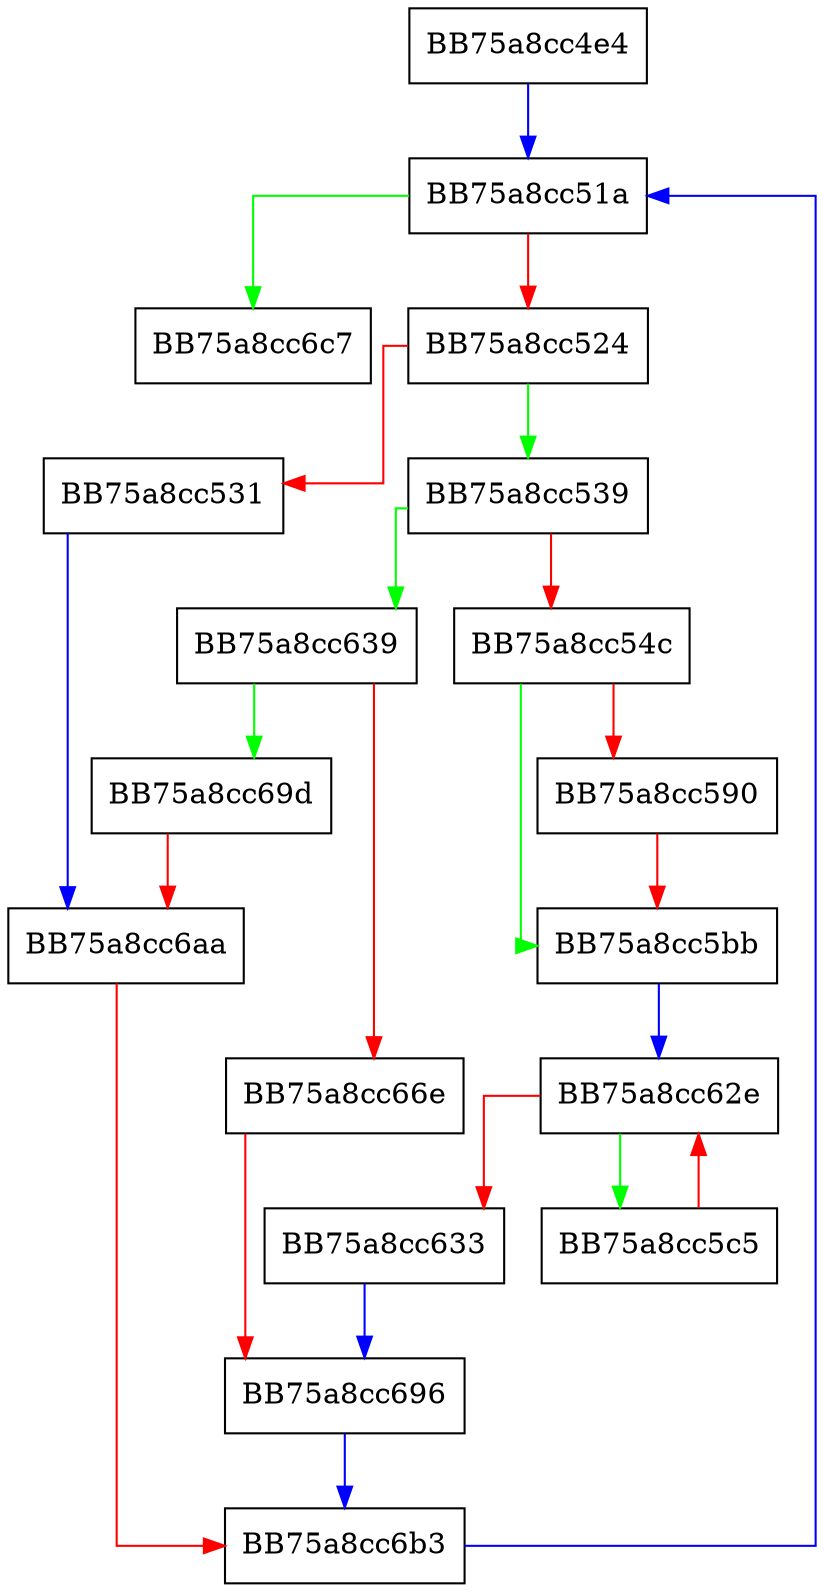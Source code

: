 digraph unflatten_config {
  node [shape="box"];
  graph [splines=ortho];
  BB75a8cc4e4 -> BB75a8cc51a [color="blue"];
  BB75a8cc51a -> BB75a8cc6c7 [color="green"];
  BB75a8cc51a -> BB75a8cc524 [color="red"];
  BB75a8cc524 -> BB75a8cc539 [color="green"];
  BB75a8cc524 -> BB75a8cc531 [color="red"];
  BB75a8cc531 -> BB75a8cc6aa [color="blue"];
  BB75a8cc539 -> BB75a8cc639 [color="green"];
  BB75a8cc539 -> BB75a8cc54c [color="red"];
  BB75a8cc54c -> BB75a8cc5bb [color="green"];
  BB75a8cc54c -> BB75a8cc590 [color="red"];
  BB75a8cc590 -> BB75a8cc5bb [color="red"];
  BB75a8cc5bb -> BB75a8cc62e [color="blue"];
  BB75a8cc5c5 -> BB75a8cc62e [color="red"];
  BB75a8cc62e -> BB75a8cc5c5 [color="green"];
  BB75a8cc62e -> BB75a8cc633 [color="red"];
  BB75a8cc633 -> BB75a8cc696 [color="blue"];
  BB75a8cc639 -> BB75a8cc69d [color="green"];
  BB75a8cc639 -> BB75a8cc66e [color="red"];
  BB75a8cc66e -> BB75a8cc696 [color="red"];
  BB75a8cc696 -> BB75a8cc6b3 [color="blue"];
  BB75a8cc69d -> BB75a8cc6aa [color="red"];
  BB75a8cc6aa -> BB75a8cc6b3 [color="red"];
  BB75a8cc6b3 -> BB75a8cc51a [color="blue"];
}